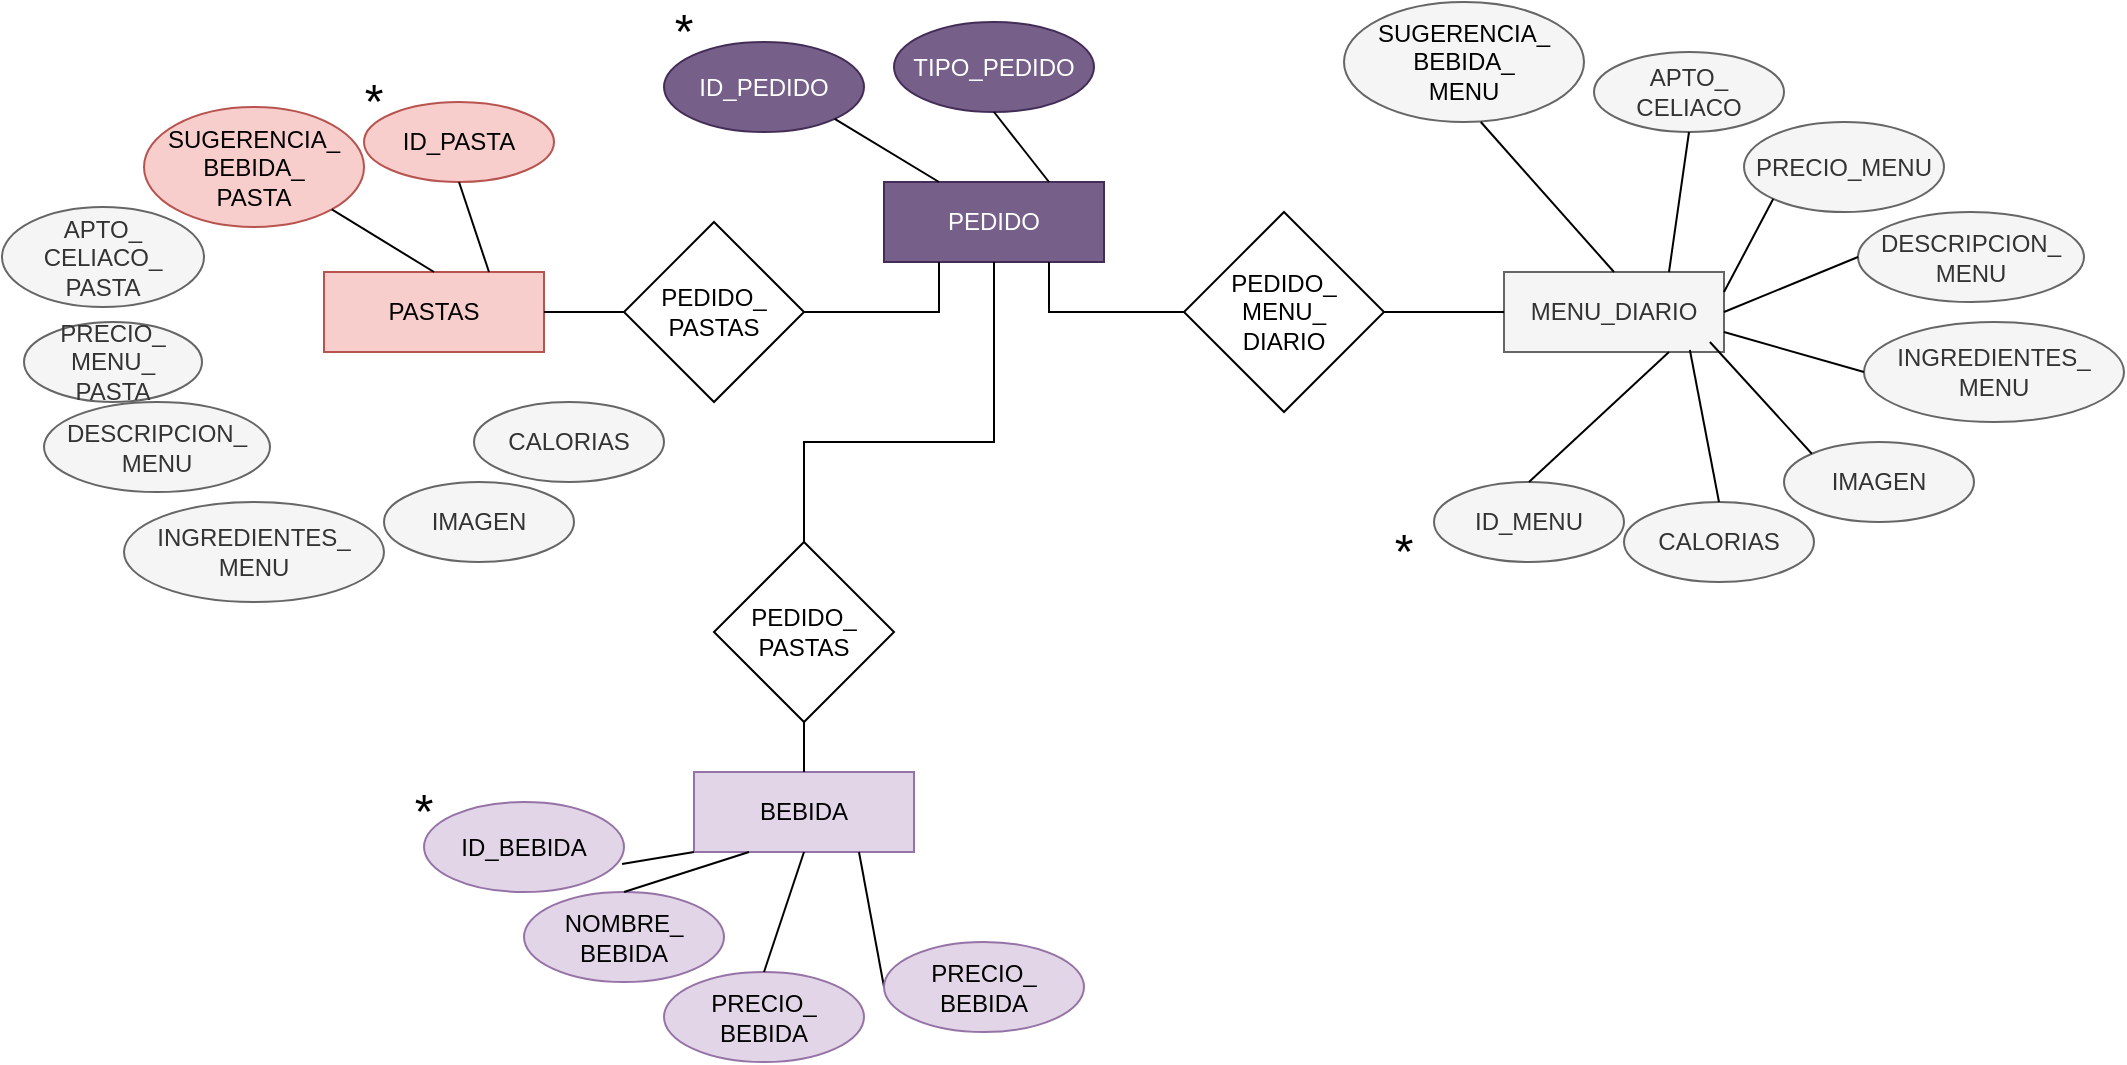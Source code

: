 <mxfile version="24.7.5">
  <diagram name="Página-1" id="DAtKWNq4PaVtGuUrQWzH">
    <mxGraphModel dx="1765" dy="658" grid="1" gridSize="10" guides="1" tooltips="1" connect="1" arrows="1" fold="1" page="1" pageScale="1" pageWidth="827" pageHeight="1169" math="0" shadow="0">
      <root>
        <mxCell id="0" />
        <mxCell id="1" parent="0" />
        <mxCell id="LKN58jGrYVcJwGYVHZ9q-1" value="PEDIDO" style="rounded=0;whiteSpace=wrap;html=1;fillColor=#76608a;fontColor=#ffffff;strokeColor=#432D57;" parent="1" vertex="1">
          <mxGeometry x="340" y="190" width="110" height="40" as="geometry" />
        </mxCell>
        <mxCell id="LKN58jGrYVcJwGYVHZ9q-2" value="ID_PEDIDO" style="ellipse;whiteSpace=wrap;html=1;fillColor=#76608a;fontColor=#ffffff;strokeColor=#432D57;" parent="1" vertex="1">
          <mxGeometry x="230" y="120" width="100" height="45" as="geometry" />
        </mxCell>
        <mxCell id="LKN58jGrYVcJwGYVHZ9q-3" value="&lt;font style=&quot;font-size: 24px;&quot;&gt;*&lt;/font&gt;" style="text;html=1;align=center;verticalAlign=middle;whiteSpace=wrap;rounded=0;" parent="1" vertex="1">
          <mxGeometry x="210" y="100" width="60" height="30" as="geometry" />
        </mxCell>
        <mxCell id="LKN58jGrYVcJwGYVHZ9q-4" value="" style="endArrow=none;html=1;rounded=0;entryX=1;entryY=1;entryDx=0;entryDy=0;exitX=0.25;exitY=0;exitDx=0;exitDy=0;" parent="1" source="LKN58jGrYVcJwGYVHZ9q-1" target="LKN58jGrYVcJwGYVHZ9q-2" edge="1">
          <mxGeometry width="50" height="50" relative="1" as="geometry">
            <mxPoint x="200" y="340" as="sourcePoint" />
            <mxPoint x="250" y="290" as="targetPoint" />
          </mxGeometry>
        </mxCell>
        <mxCell id="LKN58jGrYVcJwGYVHZ9q-5" value="TIPO_PEDIDO" style="ellipse;whiteSpace=wrap;html=1;fillColor=#76608a;fontColor=#ffffff;strokeColor=#432D57;" parent="1" vertex="1">
          <mxGeometry x="345" y="110" width="100" height="45" as="geometry" />
        </mxCell>
        <mxCell id="LKN58jGrYVcJwGYVHZ9q-6" value="" style="endArrow=none;html=1;rounded=0;entryX=0.5;entryY=1;entryDx=0;entryDy=0;exitX=0.75;exitY=0;exitDx=0;exitDy=0;" parent="1" source="LKN58jGrYVcJwGYVHZ9q-1" target="LKN58jGrYVcJwGYVHZ9q-5" edge="1">
          <mxGeometry width="50" height="50" relative="1" as="geometry">
            <mxPoint x="390" y="300" as="sourcePoint" />
            <mxPoint x="440" y="250" as="targetPoint" />
          </mxGeometry>
        </mxCell>
        <mxCell id="LKN58jGrYVcJwGYVHZ9q-7" value="PEDIDO_&lt;div&gt;PASTAS&lt;/div&gt;" style="rhombus;whiteSpace=wrap;html=1;" parent="1" vertex="1">
          <mxGeometry x="210" y="210" width="90" height="90" as="geometry" />
        </mxCell>
        <mxCell id="LKN58jGrYVcJwGYVHZ9q-9" value="&lt;font color=&quot;#000000&quot;&gt;PASTAS&lt;/font&gt;" style="rounded=0;whiteSpace=wrap;html=1;fillColor=#f8cecc;strokeColor=#b85450;" parent="1" vertex="1">
          <mxGeometry x="60" y="235" width="110" height="40" as="geometry" />
        </mxCell>
        <mxCell id="LKN58jGrYVcJwGYVHZ9q-10" value="MENU_DIARIO" style="rounded=0;whiteSpace=wrap;html=1;fillColor=#f5f5f5;strokeColor=#666666;fontColor=#333333;" parent="1" vertex="1">
          <mxGeometry x="650" y="235" width="110" height="40" as="geometry" />
        </mxCell>
        <mxCell id="LKN58jGrYVcJwGYVHZ9q-12" value="" style="endArrow=none;html=1;rounded=0;exitX=1;exitY=0.5;exitDx=0;exitDy=0;entryX=0;entryY=0.5;entryDx=0;entryDy=0;" parent="1" source="LKN58jGrYVcJwGYVHZ9q-9" target="LKN58jGrYVcJwGYVHZ9q-7" edge="1">
          <mxGeometry width="50" height="50" relative="1" as="geometry">
            <mxPoint x="300" y="420" as="sourcePoint" />
            <mxPoint x="185" y="300" as="targetPoint" />
          </mxGeometry>
        </mxCell>
        <mxCell id="60rEnAwDFjRoZU05Cf9g-1" value="PEDIDO_&lt;div&gt;MENU_&lt;/div&gt;&lt;div&gt;DIARIO&lt;/div&gt;" style="rhombus;whiteSpace=wrap;html=1;" parent="1" vertex="1">
          <mxGeometry x="490" y="205" width="100" height="100" as="geometry" />
        </mxCell>
        <mxCell id="60rEnAwDFjRoZU05Cf9g-2" value="" style="endArrow=none;html=1;rounded=0;entryX=1;entryY=0.5;entryDx=0;entryDy=0;exitX=0;exitY=0.5;exitDx=0;exitDy=0;" parent="1" source="LKN58jGrYVcJwGYVHZ9q-10" target="60rEnAwDFjRoZU05Cf9g-1" edge="1">
          <mxGeometry width="50" height="50" relative="1" as="geometry">
            <mxPoint x="100" y="520" as="sourcePoint" />
            <mxPoint x="150" y="470" as="targetPoint" />
          </mxGeometry>
        </mxCell>
        <mxCell id="-ES0ZA9RLVaCBiWzZrJJ-1" value="" style="endArrow=none;html=1;rounded=0;entryX=0.25;entryY=1;entryDx=0;entryDy=0;exitX=1;exitY=0.5;exitDx=0;exitDy=0;edgeStyle=orthogonalEdgeStyle;" edge="1" parent="1" source="LKN58jGrYVcJwGYVHZ9q-7" target="LKN58jGrYVcJwGYVHZ9q-1">
          <mxGeometry width="50" height="50" relative="1" as="geometry">
            <mxPoint x="140" y="320" as="sourcePoint" />
            <mxPoint x="190" y="270" as="targetPoint" />
          </mxGeometry>
        </mxCell>
        <mxCell id="-ES0ZA9RLVaCBiWzZrJJ-2" value="" style="endArrow=none;html=1;rounded=0;entryX=0.75;entryY=1;entryDx=0;entryDy=0;exitX=0;exitY=0.5;exitDx=0;exitDy=0;edgeStyle=orthogonalEdgeStyle;" edge="1" parent="1" source="60rEnAwDFjRoZU05Cf9g-1" target="LKN58jGrYVcJwGYVHZ9q-1">
          <mxGeometry width="50" height="50" relative="1" as="geometry">
            <mxPoint x="360" y="370" as="sourcePoint" />
            <mxPoint x="410" y="320" as="targetPoint" />
          </mxGeometry>
        </mxCell>
        <mxCell id="-ES0ZA9RLVaCBiWzZrJJ-3" value="PRECIO_MENU" style="ellipse;whiteSpace=wrap;html=1;fillColor=#f5f5f5;fontColor=#333333;strokeColor=#666666;" vertex="1" parent="1">
          <mxGeometry x="770" y="160" width="100" height="45" as="geometry" />
        </mxCell>
        <mxCell id="-ES0ZA9RLVaCBiWzZrJJ-4" value="" style="endArrow=none;html=1;rounded=0;exitX=1;exitY=0.25;exitDx=0;exitDy=0;entryX=0;entryY=1;entryDx=0;entryDy=0;" edge="1" parent="1" source="LKN58jGrYVcJwGYVHZ9q-10" target="-ES0ZA9RLVaCBiWzZrJJ-3">
          <mxGeometry width="50" height="50" relative="1" as="geometry">
            <mxPoint x="800" y="290" as="sourcePoint" />
            <mxPoint x="850" y="240" as="targetPoint" />
          </mxGeometry>
        </mxCell>
        <mxCell id="-ES0ZA9RLVaCBiWzZrJJ-5" value="DESCRIPCION_&lt;div&gt;MENU&lt;/div&gt;" style="ellipse;whiteSpace=wrap;html=1;fillColor=#f5f5f5;fontColor=#333333;strokeColor=#666666;" vertex="1" parent="1">
          <mxGeometry x="827" y="205" width="113" height="45" as="geometry" />
        </mxCell>
        <mxCell id="-ES0ZA9RLVaCBiWzZrJJ-6" value="" style="endArrow=none;html=1;rounded=0;entryX=0;entryY=0.5;entryDx=0;entryDy=0;exitX=1;exitY=0.5;exitDx=0;exitDy=0;" edge="1" parent="1" source="LKN58jGrYVcJwGYVHZ9q-10" target="-ES0ZA9RLVaCBiWzZrJJ-5">
          <mxGeometry width="50" height="50" relative="1" as="geometry">
            <mxPoint x="580" y="450" as="sourcePoint" />
            <mxPoint x="630" y="400" as="targetPoint" />
          </mxGeometry>
        </mxCell>
        <mxCell id="-ES0ZA9RLVaCBiWzZrJJ-7" value="INGREDIENTES_&lt;div&gt;MENU&lt;/div&gt;" style="ellipse;whiteSpace=wrap;html=1;fillColor=#f5f5f5;fontColor=#333333;strokeColor=#666666;" vertex="1" parent="1">
          <mxGeometry x="830" y="260" width="130" height="50" as="geometry" />
        </mxCell>
        <mxCell id="-ES0ZA9RLVaCBiWzZrJJ-8" value="" style="endArrow=none;html=1;rounded=0;entryX=0;entryY=0.5;entryDx=0;entryDy=0;exitX=1;exitY=0.75;exitDx=0;exitDy=0;" edge="1" parent="1" source="LKN58jGrYVcJwGYVHZ9q-10" target="-ES0ZA9RLVaCBiWzZrJJ-7">
          <mxGeometry width="50" height="50" relative="1" as="geometry">
            <mxPoint x="730" y="420" as="sourcePoint" />
            <mxPoint x="780" y="370" as="targetPoint" />
          </mxGeometry>
        </mxCell>
        <mxCell id="-ES0ZA9RLVaCBiWzZrJJ-9" value="IMAGEN" style="ellipse;whiteSpace=wrap;html=1;fillColor=#f5f5f5;fontColor=#333333;strokeColor=#666666;" vertex="1" parent="1">
          <mxGeometry x="790" y="320" width="95" height="40" as="geometry" />
        </mxCell>
        <mxCell id="-ES0ZA9RLVaCBiWzZrJJ-10" value="" style="endArrow=none;html=1;rounded=0;exitX=0;exitY=0;exitDx=0;exitDy=0;entryX=0.936;entryY=0.875;entryDx=0;entryDy=0;entryPerimeter=0;" edge="1" parent="1" source="-ES0ZA9RLVaCBiWzZrJJ-9" target="LKN58jGrYVcJwGYVHZ9q-10">
          <mxGeometry width="50" height="50" relative="1" as="geometry">
            <mxPoint x="680" y="370" as="sourcePoint" />
            <mxPoint x="730" y="320" as="targetPoint" />
          </mxGeometry>
        </mxCell>
        <mxCell id="-ES0ZA9RLVaCBiWzZrJJ-11" value="CALORIAS" style="ellipse;whiteSpace=wrap;html=1;fillColor=#f5f5f5;fontColor=#333333;strokeColor=#666666;" vertex="1" parent="1">
          <mxGeometry x="710" y="350" width="95" height="40" as="geometry" />
        </mxCell>
        <mxCell id="-ES0ZA9RLVaCBiWzZrJJ-12" value="" style="endArrow=none;html=1;rounded=0;entryX=0.845;entryY=0.975;entryDx=0;entryDy=0;entryPerimeter=0;exitX=0.5;exitY=0;exitDx=0;exitDy=0;" edge="1" parent="1" source="-ES0ZA9RLVaCBiWzZrJJ-11" target="LKN58jGrYVcJwGYVHZ9q-10">
          <mxGeometry width="50" height="50" relative="1" as="geometry">
            <mxPoint x="580" y="420" as="sourcePoint" />
            <mxPoint x="630" y="370" as="targetPoint" />
          </mxGeometry>
        </mxCell>
        <mxCell id="-ES0ZA9RLVaCBiWzZrJJ-13" value="APTO_&lt;div&gt;CELIACO&lt;/div&gt;" style="ellipse;whiteSpace=wrap;html=1;fillColor=#f5f5f5;fontColor=#333333;strokeColor=#666666;" vertex="1" parent="1">
          <mxGeometry x="695" y="125" width="95" height="40" as="geometry" />
        </mxCell>
        <mxCell id="-ES0ZA9RLVaCBiWzZrJJ-14" value="" style="endArrow=none;html=1;rounded=0;entryX=0.5;entryY=1;entryDx=0;entryDy=0;exitX=0.75;exitY=0;exitDx=0;exitDy=0;" edge="1" parent="1" source="LKN58jGrYVcJwGYVHZ9q-10" target="-ES0ZA9RLVaCBiWzZrJJ-13">
          <mxGeometry width="50" height="50" relative="1" as="geometry">
            <mxPoint x="490" y="500" as="sourcePoint" />
            <mxPoint x="540" y="450" as="targetPoint" />
          </mxGeometry>
        </mxCell>
        <mxCell id="-ES0ZA9RLVaCBiWzZrJJ-15" value="PEDIDO_&lt;div&gt;PASTAS&lt;/div&gt;" style="rhombus;whiteSpace=wrap;html=1;" vertex="1" parent="1">
          <mxGeometry x="255" y="370" width="90" height="90" as="geometry" />
        </mxCell>
        <mxCell id="-ES0ZA9RLVaCBiWzZrJJ-16" value="ID_MENU" style="ellipse;whiteSpace=wrap;html=1;fillColor=#f5f5f5;fontColor=#333333;strokeColor=#666666;" vertex="1" parent="1">
          <mxGeometry x="615" y="340" width="95" height="40" as="geometry" />
        </mxCell>
        <mxCell id="-ES0ZA9RLVaCBiWzZrJJ-17" value="" style="endArrow=none;html=1;rounded=0;exitX=0.75;exitY=1;exitDx=0;exitDy=0;entryX=0.5;entryY=0;entryDx=0;entryDy=0;" edge="1" parent="1" source="LKN58jGrYVcJwGYVHZ9q-10" target="-ES0ZA9RLVaCBiWzZrJJ-16">
          <mxGeometry width="50" height="50" relative="1" as="geometry">
            <mxPoint x="510" y="480" as="sourcePoint" />
            <mxPoint x="560" y="430" as="targetPoint" />
          </mxGeometry>
        </mxCell>
        <mxCell id="-ES0ZA9RLVaCBiWzZrJJ-18" value="" style="endArrow=none;html=1;rounded=0;entryX=0.5;entryY=1;entryDx=0;entryDy=0;exitX=0.5;exitY=0;exitDx=0;exitDy=0;edgeStyle=orthogonalEdgeStyle;" edge="1" parent="1" source="-ES0ZA9RLVaCBiWzZrJJ-15" target="LKN58jGrYVcJwGYVHZ9q-1">
          <mxGeometry width="50" height="50" relative="1" as="geometry">
            <mxPoint x="350" y="330" as="sourcePoint" />
            <mxPoint x="400" y="280" as="targetPoint" />
            <Array as="points">
              <mxPoint x="300" y="320" />
              <mxPoint x="395" y="320" />
            </Array>
          </mxGeometry>
        </mxCell>
        <mxCell id="-ES0ZA9RLVaCBiWzZrJJ-19" value="&lt;font color=&quot;#000000&quot;&gt;ID_BEBIDA&lt;/font&gt;" style="ellipse;whiteSpace=wrap;html=1;fillColor=#e1d5e7;strokeColor=#9673a6;" vertex="1" parent="1">
          <mxGeometry x="110" y="500" width="100" height="45" as="geometry" />
        </mxCell>
        <mxCell id="-ES0ZA9RLVaCBiWzZrJJ-20" value="&lt;font style=&quot;font-size: 24px;&quot;&gt;*&lt;/font&gt;" style="text;html=1;align=center;verticalAlign=middle;whiteSpace=wrap;rounded=0;" vertex="1" parent="1">
          <mxGeometry x="570" y="360" width="60" height="30" as="geometry" />
        </mxCell>
        <mxCell id="-ES0ZA9RLVaCBiWzZrJJ-21" value="&lt;font color=&quot;#000000&quot;&gt;BEBIDA&lt;/font&gt;" style="rounded=0;whiteSpace=wrap;html=1;fillColor=#e1d5e7;strokeColor=#9673a6;" vertex="1" parent="1">
          <mxGeometry x="245" y="485" width="110" height="40" as="geometry" />
        </mxCell>
        <mxCell id="-ES0ZA9RLVaCBiWzZrJJ-22" value="" style="endArrow=none;html=1;rounded=0;entryX=0.5;entryY=1;entryDx=0;entryDy=0;exitX=0.5;exitY=0;exitDx=0;exitDy=0;" edge="1" parent="1" source="-ES0ZA9RLVaCBiWzZrJJ-21" target="-ES0ZA9RLVaCBiWzZrJJ-15">
          <mxGeometry width="50" height="50" relative="1" as="geometry">
            <mxPoint x="150" y="570" as="sourcePoint" />
            <mxPoint x="200" y="520" as="targetPoint" />
          </mxGeometry>
        </mxCell>
        <mxCell id="-ES0ZA9RLVaCBiWzZrJJ-23" value="" style="endArrow=none;html=1;rounded=0;entryX=0;entryY=1;entryDx=0;entryDy=0;exitX=0.99;exitY=0.689;exitDx=0;exitDy=0;exitPerimeter=0;" edge="1" parent="1" source="-ES0ZA9RLVaCBiWzZrJJ-19" target="-ES0ZA9RLVaCBiWzZrJJ-21">
          <mxGeometry width="50" height="50" relative="1" as="geometry">
            <mxPoint x="150" y="570" as="sourcePoint" />
            <mxPoint x="220" y="530" as="targetPoint" />
          </mxGeometry>
        </mxCell>
        <mxCell id="-ES0ZA9RLVaCBiWzZrJJ-24" value="&lt;font style=&quot;font-size: 24px;&quot;&gt;*&lt;/font&gt;" style="text;html=1;align=center;verticalAlign=middle;whiteSpace=wrap;rounded=0;" vertex="1" parent="1">
          <mxGeometry x="80" y="490" width="60" height="30" as="geometry" />
        </mxCell>
        <mxCell id="-ES0ZA9RLVaCBiWzZrJJ-25" value="&lt;font color=&quot;#000000&quot;&gt;NOMBRE_&lt;/font&gt;&lt;div&gt;&lt;font color=&quot;#000000&quot;&gt;BEBIDA&lt;/font&gt;&lt;/div&gt;" style="ellipse;whiteSpace=wrap;html=1;fillColor=#e1d5e7;strokeColor=#9673a6;" vertex="1" parent="1">
          <mxGeometry x="160" y="545" width="100" height="45" as="geometry" />
        </mxCell>
        <mxCell id="-ES0ZA9RLVaCBiWzZrJJ-26" value="&lt;font color=&quot;#000000&quot;&gt;PRECIO_&lt;/font&gt;&lt;div&gt;&lt;font color=&quot;#000000&quot;&gt;BEBIDA&lt;/font&gt;&lt;/div&gt;" style="ellipse;whiteSpace=wrap;html=1;fillColor=#e1d5e7;strokeColor=#9673a6;" vertex="1" parent="1">
          <mxGeometry x="230" y="585" width="100" height="45" as="geometry" />
        </mxCell>
        <mxCell id="-ES0ZA9RLVaCBiWzZrJJ-27" value="" style="endArrow=none;html=1;rounded=0;entryX=0.25;entryY=1;entryDx=0;entryDy=0;exitX=0.5;exitY=0;exitDx=0;exitDy=0;" edge="1" parent="1" source="-ES0ZA9RLVaCBiWzZrJJ-25" target="-ES0ZA9RLVaCBiWzZrJJ-21">
          <mxGeometry width="50" height="50" relative="1" as="geometry">
            <mxPoint x="260" y="780" as="sourcePoint" />
            <mxPoint x="310" y="730" as="targetPoint" />
          </mxGeometry>
        </mxCell>
        <mxCell id="-ES0ZA9RLVaCBiWzZrJJ-28" value="" style="endArrow=none;html=1;rounded=0;entryX=0.5;entryY=1;entryDx=0;entryDy=0;exitX=0.5;exitY=0;exitDx=0;exitDy=0;" edge="1" parent="1" source="-ES0ZA9RLVaCBiWzZrJJ-26" target="-ES0ZA9RLVaCBiWzZrJJ-21">
          <mxGeometry width="50" height="50" relative="1" as="geometry">
            <mxPoint x="490" y="720" as="sourcePoint" />
            <mxPoint x="540" y="670" as="targetPoint" />
          </mxGeometry>
        </mxCell>
        <mxCell id="-ES0ZA9RLVaCBiWzZrJJ-29" value="&lt;font color=&quot;#000000&quot;&gt;SUGERENCIA_&lt;/font&gt;&lt;div&gt;&lt;font color=&quot;#000000&quot;&gt;BEBIDA_&lt;/font&gt;&lt;/div&gt;&lt;div&gt;&lt;font color=&quot;#000000&quot;&gt;MENU&lt;/font&gt;&lt;/div&gt;" style="ellipse;whiteSpace=wrap;html=1;fillColor=#f5f5f5;strokeColor=#666666;fontColor=#333333;" vertex="1" parent="1">
          <mxGeometry x="570" y="100" width="120" height="60" as="geometry" />
        </mxCell>
        <mxCell id="-ES0ZA9RLVaCBiWzZrJJ-30" value="" style="endArrow=none;html=1;rounded=0;entryX=0.75;entryY=1;entryDx=0;entryDy=0;exitX=0;exitY=0.5;exitDx=0;exitDy=0;" edge="1" parent="1" source="-ES0ZA9RLVaCBiWzZrJJ-31" target="-ES0ZA9RLVaCBiWzZrJJ-21">
          <mxGeometry width="50" height="50" relative="1" as="geometry">
            <mxPoint x="410" y="780" as="sourcePoint" />
            <mxPoint x="460" y="730" as="targetPoint" />
          </mxGeometry>
        </mxCell>
        <mxCell id="-ES0ZA9RLVaCBiWzZrJJ-31" value="&lt;font color=&quot;#000000&quot;&gt;PRECIO_&lt;/font&gt;&lt;div&gt;&lt;font color=&quot;#000000&quot;&gt;BEBIDA&lt;/font&gt;&lt;/div&gt;" style="ellipse;whiteSpace=wrap;html=1;fillColor=#e1d5e7;strokeColor=#9673a6;" vertex="1" parent="1">
          <mxGeometry x="340" y="570" width="100" height="45" as="geometry" />
        </mxCell>
        <mxCell id="-ES0ZA9RLVaCBiWzZrJJ-32" value="" style="endArrow=none;html=1;rounded=0;exitX=0.5;exitY=0;exitDx=0;exitDy=0;entryX=0.57;entryY=1;entryDx=0;entryDy=0;entryPerimeter=0;" edge="1" parent="1" source="LKN58jGrYVcJwGYVHZ9q-10" target="-ES0ZA9RLVaCBiWzZrJJ-29">
          <mxGeometry width="50" height="50" relative="1" as="geometry">
            <mxPoint x="600" y="240" as="sourcePoint" />
            <mxPoint x="650" y="190" as="targetPoint" />
          </mxGeometry>
        </mxCell>
        <mxCell id="-ES0ZA9RLVaCBiWzZrJJ-33" value="&lt;font color=&quot;#000000&quot;&gt;SUGERENCIA_&lt;/font&gt;&lt;div&gt;&lt;font color=&quot;#000000&quot;&gt;BEBIDA_&lt;/font&gt;&lt;/div&gt;&lt;div&gt;&lt;font color=&quot;#000000&quot;&gt;PASTA&lt;/font&gt;&lt;/div&gt;" style="ellipse;whiteSpace=wrap;html=1;fillColor=#f8cecc;strokeColor=#b85450;" vertex="1" parent="1">
          <mxGeometry x="-30" y="152.5" width="110" height="60" as="geometry" />
        </mxCell>
        <mxCell id="-ES0ZA9RLVaCBiWzZrJJ-34" value="" style="endArrow=none;html=1;rounded=0;entryX=1;entryY=1;entryDx=0;entryDy=0;exitX=0.5;exitY=0;exitDx=0;exitDy=0;" edge="1" parent="1" source="LKN58jGrYVcJwGYVHZ9q-9" target="-ES0ZA9RLVaCBiWzZrJJ-33">
          <mxGeometry width="50" height="50" relative="1" as="geometry">
            <mxPoint x="-10" y="330" as="sourcePoint" />
            <mxPoint x="40" y="280" as="targetPoint" />
          </mxGeometry>
        </mxCell>
        <mxCell id="-ES0ZA9RLVaCBiWzZrJJ-35" value="PRECIO_&lt;div&gt;MENU_&lt;div&gt;PASTA&lt;/div&gt;&lt;/div&gt;" style="ellipse;whiteSpace=wrap;html=1;fillColor=#f5f5f5;fontColor=#333333;strokeColor=#666666;" vertex="1" parent="1">
          <mxGeometry x="-90" y="260" width="89" height="40" as="geometry" />
        </mxCell>
        <mxCell id="-ES0ZA9RLVaCBiWzZrJJ-36" value="DESCRIPCION_&lt;div&gt;MENU&lt;/div&gt;" style="ellipse;whiteSpace=wrap;html=1;fillColor=#f5f5f5;fontColor=#333333;strokeColor=#666666;" vertex="1" parent="1">
          <mxGeometry x="-80" y="300" width="113" height="45" as="geometry" />
        </mxCell>
        <mxCell id="-ES0ZA9RLVaCBiWzZrJJ-37" value="INGREDIENTES_&lt;div&gt;MENU&lt;/div&gt;" style="ellipse;whiteSpace=wrap;html=1;fillColor=#f5f5f5;fontColor=#333333;strokeColor=#666666;" vertex="1" parent="1">
          <mxGeometry x="-40" y="350" width="130" height="50" as="geometry" />
        </mxCell>
        <mxCell id="-ES0ZA9RLVaCBiWzZrJJ-38" value="IMAGEN" style="ellipse;whiteSpace=wrap;html=1;fillColor=#f5f5f5;fontColor=#333333;strokeColor=#666666;" vertex="1" parent="1">
          <mxGeometry x="90" y="340" width="95" height="40" as="geometry" />
        </mxCell>
        <mxCell id="-ES0ZA9RLVaCBiWzZrJJ-39" value="CALORIAS" style="ellipse;whiteSpace=wrap;html=1;fillColor=#f5f5f5;fontColor=#333333;strokeColor=#666666;" vertex="1" parent="1">
          <mxGeometry x="135" y="300" width="95" height="40" as="geometry" />
        </mxCell>
        <mxCell id="-ES0ZA9RLVaCBiWzZrJJ-40" value="APTO_&lt;div&gt;CELIACO_&lt;/div&gt;&lt;div&gt;PASTA&lt;/div&gt;" style="ellipse;whiteSpace=wrap;html=1;fillColor=#f5f5f5;fontColor=#333333;strokeColor=#666666;" vertex="1" parent="1">
          <mxGeometry x="-101" y="202.5" width="101" height="50" as="geometry" />
        </mxCell>
        <mxCell id="-ES0ZA9RLVaCBiWzZrJJ-41" value="&lt;font color=&quot;#000000&quot;&gt;ID_PASTA&lt;/font&gt;" style="ellipse;whiteSpace=wrap;html=1;fillColor=#f8cecc;strokeColor=#b85450;" vertex="1" parent="1">
          <mxGeometry x="80" y="150" width="95" height="40" as="geometry" />
        </mxCell>
        <mxCell id="-ES0ZA9RLVaCBiWzZrJJ-42" value="&lt;font style=&quot;font-size: 24px;&quot;&gt;*&lt;/font&gt;" style="text;html=1;align=center;verticalAlign=middle;whiteSpace=wrap;rounded=0;" vertex="1" parent="1">
          <mxGeometry x="60" y="135" width="50" height="30" as="geometry" />
        </mxCell>
        <mxCell id="-ES0ZA9RLVaCBiWzZrJJ-43" value="" style="endArrow=none;html=1;rounded=0;entryX=0.5;entryY=1;entryDx=0;entryDy=0;exitX=0.75;exitY=0;exitDx=0;exitDy=0;" edge="1" parent="1" source="LKN58jGrYVcJwGYVHZ9q-9" target="-ES0ZA9RLVaCBiWzZrJJ-41">
          <mxGeometry width="50" height="50" relative="1" as="geometry">
            <mxPoint x="60" y="400" as="sourcePoint" />
            <mxPoint x="110" y="350" as="targetPoint" />
          </mxGeometry>
        </mxCell>
      </root>
    </mxGraphModel>
  </diagram>
</mxfile>
